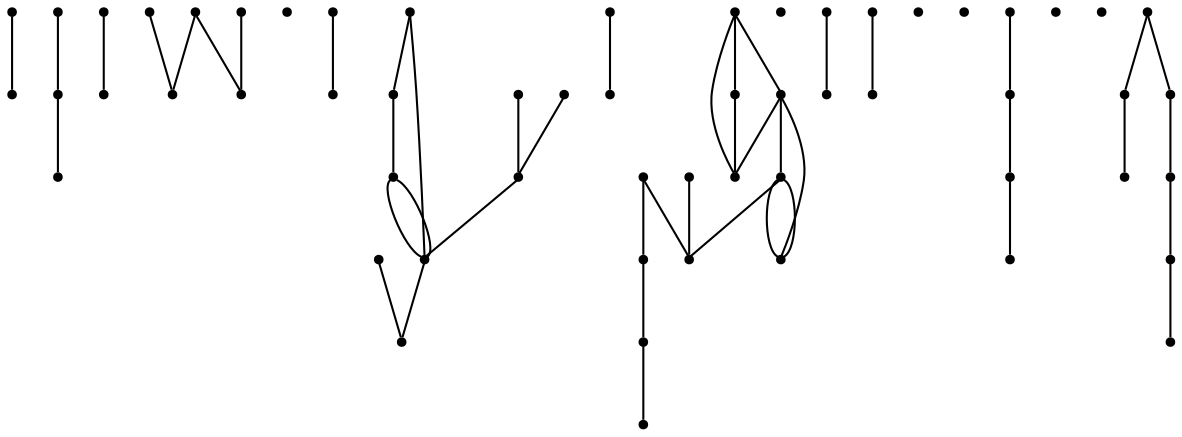 graph {
  node [shape=point,comment="{\"directed\":false,\"doi\":\"10.1007/978-3-030-92931-2_11\",\"figure\":\"13 (6)\"}"]

  v0 [pos="667.8292811431829,273.92524740973477"]
  v1 [pos="667.8292811431829,292.6072637719153"]
  v2 [pos="667.8292811431829,329.9627439589143"]
  v3 [pos="667.8292811431829,348.64046815550415"]
  v4 [pos="667.8292811431829,367.3181605582748"]
  v5 [pos="639.8121289228601,318.28595516030737"]
  v6 [pos="639.8121289228601,364.9805676930644"]
  v7 [pos="635.142863205512,395.33493761607485"]
  v8 [pos="625.8038866518916,299.6083581389943"]
  v9 [pos="616.4649100982713,327.6252146813422"]
  v10 [pos="616.4649100982713,364.98072666216035"]
  v11 [pos="602.4561591199613,395.33493761607485"]
  v12 [pos="574.4373536007784,343.9690499926573"]
  v13 [pos="555.7614353229042,273.92540637883076"]
  v14 [pos="560.4309235997143,357.9796958827198"]
  v15 [pos="555.7614353229042,292.60313057542055"]
  v16 [pos="541.7506495152277,343.9690499926573"]
  v17 [pos="509.0662823040275,273.92543817264993"]
  v18 [pos="513.7317963047315,357.9796958827198"]
  v19 [pos="509.0662823040275,292.60316236923984"]
  v20 [pos="499.7254298920851,343.9690499926573"]
  v21 [pos="499.72334737140557,385.99585296104556"]
  v22 [pos="499.72334737140557,414.0127174518483"]
  v23 [pos="467.0369135366301,442.0293196436427"]
  v24 [pos="462.3694918833952,343.9690499926573"]
  v25 [pos="457.6998128413319,381.32445069510834"]
  v26 [pos="457.6998128413319,409.34107673226714"]
  v27 [pos="434.3502412452883,418.67997062438127"]
  v28 [pos="453.0281943525289,285.5979348056661"]
  v29 [pos="453.0281943525289,322.95347858030345"]
  v30 [pos="434.3502412452883,357.9794415321663"]
  v31 [pos="439.01992028735157,442.0293196436427"]
  v32 [pos="434.3483335927574,343.9690499926573"]
  v33 [pos="396.9942714423895,273.92540637883076"]
  v34 [pos="401.6639822786616,357.9794415321663"]
  v35 [pos="406.33348645257615,385.99588475486473"]
  v36 [pos="396.9942714423895,292.60313057542055"]
  v37 [pos="382.9836763999662,343.9690499926573"]
  v38 [pos="345.6277701854851,343.9690499926573"]
  v39 [pos="350.29935688007924,273.92540637883076"]
  v40 [pos="350.29935688007924,292.60300340014385"]
  v41 [pos="336.2868859793339,357.9794415321663"]
  v42 [pos="312.9415112188583,343.9690499926573"]
  v43 [pos="294.26130072278954,229.56886361857198"]
  v44 [pos="298.93094797064384,395.33493761607485"]
  v45 [pos="294.26126892858065,266.9242802179325"]
  v46 [pos="294.26126892858065,285.59790301184694"]
  v47 [pos="289.59200321123245,304.28006244621383"]
  v48 [pos="275.58328402713124,266.92014702143786"]
  v49 [pos="266.2445379815251,248.2465560213427"]
  v50 [pos="266.24450618731623,322.9574528077022"]
  v51 [pos="256.90530707423403,395.33493761607485"]
  v52 [pos="238.22732217278462,273.92527920355394"]
  v53 [pos="238.22732217278462,385.9957893734072"]
  v54 [pos="238.22732217278462,301.941897292258"]
  v55 [pos="238.22732217278462,329.95845179332366"]
  v56 [pos="238.22732217278462,348.6363985466478"]
  v57 [pos="238.22732217278462,367.3182241459132"]

  v57 -- v53 [id="-4",pos="238.22732217278462,367.3182241459132 238.22732217278462,385.9957893734072 238.22732217278462,385.9957893734072 238.22732217278462,385.9957893734072"]
  v56 -- v57 [id="-6",pos="238.22732217278462,348.6363985466478 238.22732217278462,367.3182241459132 238.22732217278462,367.3182241459132 238.22732217278462,367.3182241459132"]
  v55 -- v56 [id="-8",pos="238.22732217278462,329.95845179332366 238.22732217278462,348.6363985466478 238.22732217278462,348.6363985466478 238.22732217278462,348.6363985466478"]
  v53 -- v51 [id="-17",pos="238.22732217278462,385.9957893734072 256.90530707423403,395.33493761607485 256.90530707423403,395.33493761607485 256.90530707423403,395.33493761607485"]
  v49 -- v48 [id="-26",pos="266.2445379815251,248.2465560213427 275.58328402713124,266.92014702143786 275.58328402713124,266.92014702143786 275.58328402713124,266.92014702143786"]
  v0 -- v1 [id="-30",pos="667.8292811431829,273.92524740973477 667.8292811431829,292.6072637719153 667.8292811431829,292.6072637719153 667.8292811431829,292.6072637719153"]
  v48 -- v45 [id="-35",pos="275.58328402713124,266.92014702143786 294.26126892858065,266.9242802179325 294.26126892858065,266.9242802179325 294.26126892858065,266.9242802179325"]
  v2 -- v3 [id="-37",pos="667.8292811431829,329.9627439589143 667.8292811431829,348.64046815550415 667.8292811431829,348.64046815550415 667.8292811431829,348.64046815550415"]
  v45 -- v46 [id="-44",pos="294.26126892858065,266.9242802179325 294.26126892858065,285.59790301184694 294.26126892858065,285.59790301184694 294.26126892858065,285.59790301184694"]
  v3 -- v4 [id="-48",pos="667.8292811431829,348.64046815550415 667.8292811431829,367.3181605582748 667.8292811431829,367.3181605582748 667.8292811431829,367.3181605582748"]
  v5 -- v8 [id="-54",pos="639.8121289228601,318.28595516030737 635.142863205512,304.2778368788705 635.142863205512,304.2778368788705 635.142863205512,304.2778368788705 625.8038866518916,299.6083581389943 625.8038866518916,299.6083581389943 625.8038866518916,299.6083581389943"]
  v39 -- v40 [id="-66",pos="350.29935688007924,273.92540637883076 350.29935688007924,292.60300340014385 350.29935688007924,292.60300340014385 350.29935688007924,292.60300340014385"]
  v37 -- v38 [id="-71",pos="382.9836763999662,343.9690499926573 368.9754182318933,339.2996189435098 368.9754182318933,339.2996189435098 368.9754182318933,339.2996189435098 345.6277701854851,343.9690499926573 345.6277701854851,343.9690499926573 345.6277701854851,343.9690499926573"]
  v33 -- v36 [id="-79",pos="396.9942714423895,273.92540637883076 396.9942714423895,292.60313057542055 396.9942714423895,292.60313057542055 396.9942714423895,292.60313057542055"]
  v27 -- v26 [id="-110",pos="434.3502412452883,418.67997062438127 457.6998128413319,409.34107673226714 457.6998128413319,409.34107673226714 457.6998128413319,409.34107673226714"]
  v26 -- v30 [id="-114",pos="457.6998128413319,409.34107673226714 443.691554673259,404.6718443944896 443.691554673259,404.6718443944896 443.691554673259,404.6718443944896 434.3502412452883,357.9794415321663 434.3502412452883,357.9794415321663 434.3502412452883,357.9794415321663"]
  v29 -- v24 [id="-117",pos="453.0281943525289,322.95347858030345 462.3694918833952,343.9690499926573 462.3694918833952,343.9690499926573 462.3694918833952,343.9690499926573"]
  v13 -- v15 [id="-142",pos="555.7614353229042,273.92540637883076 555.7614353229042,292.60313057542055 555.7614353229042,292.60313057542055 555.7614353229042,292.60313057542055"]
  v17 -- v19 [id="-159",pos="509.0662823040275,273.92543817264993 509.0662823040275,292.60316236923984 509.0662823040275,292.60316236923984 509.0662823040275,292.60316236923984"]
  v55 -- v54 [id="-10",pos="238.22732217278462,329.95845179332366 238.22732217278462,301.941897292258 238.22732217278462,301.941897292258 238.22732217278462,301.941897292258"]
  v54 -- v52 [id="-13",pos="238.22732217278462,301.941897292258 238.22732217278462,273.92527920355394 238.22732217278462,273.92527920355394 238.22732217278462,273.92527920355394"]
  v42 -- v41 [id="-56",pos="312.9415112188583,343.9690499926573 336.2868859793339,357.9794415321663 336.2868859793339,357.9794415321663 336.2868859793339,357.9794415321663"]
  v38 -- v42 [id="-60",pos="345.6277701854851,343.9690499926573 312.9415112188583,343.9690499926573 312.9415112188583,343.9690499926573 312.9415112188583,343.9690499926573"]
  v6 -- v7 [id="-63",pos="639.8121289228601,364.9805676930644 635.142863205512,395.33493761607485 635.142863205512,395.33493761607485 635.142863205512,395.33493761607485"]
  v6 -- v10 [id="-74",pos="639.8121289228601,364.9805676930644 616.4649100982713,364.98072666216035 616.4649100982713,364.98072666216035 616.4649100982713,364.98072666216035"]
  v37 -- v34 [id="-77",pos="382.9836763999662,343.9690499926573 401.6639822786616,357.9794415321663 401.6639822786616,357.9794415321663 401.6639822786616,357.9794415321663"]
  v35 -- v34 [id="-91",pos="406.33348645257615,385.99588475486473 401.6639822786616,357.9794415321663 401.6639822786616,357.9794415321663 401.6639822786616,357.9794415321663"]
  v11 -- v7 [id="-95",pos="602.4561591199613,395.33493761607485 635.142863205512,395.33493761607485 635.142863205512,395.33493761607485 635.142863205512,395.33493761607485"]
  v30 -- v34 [id="-101",pos="434.3502412452883,357.9794415321663 401.6639822786616,357.9794415321663 401.6639822786616,357.9794415321663 401.6639822786616,357.9794415321663"]
  v31 -- v23 [id="-108",pos="439.01992028735157,442.0293196436427 467.0369135366301,442.0293196436427 467.0369135366301,442.0293196436427 467.0369135366301,442.0293196436427"]
  v27 -- v23 [id="-109",pos="434.3502412452883,418.67997062438127 453.02633439131125,423.35363819993574 453.02633439131125,423.35363819993574 453.02633439131125,423.35363819993574 467.0369135366301,442.0293196436427 467.0369135366301,442.0293196436427 467.0369135366301,442.0293196436427"]
  v30 -- v25 [id="-111",pos="434.3502412452883,357.9794415321663 457.6998128413319,381.32445069510834 457.6998128413319,381.32445069510834 457.6998128413319,381.32445069510834"]
  v30 -- v25 [id="-112",pos="434.3502412452883,357.9794415321663 448.3589127380763,362.64887258131375 448.3589127380763,362.64887258131375 448.3589127380763,362.64887258131375 457.6998128413319,381.32445069510834 457.6998128413319,381.32445069510834 457.6998128413319,381.32445069510834"]
  v32 -- v24 [id="-115",pos="434.3483335927574,343.9690499926573 462.3694918833952,343.9690499926573 462.3694918833952,343.9690499926573 462.3694918833952,343.9690499926573"]
  v27 -- v31 [id="-125",pos="434.3502412452883,418.67997062438127 439.01992028735157,442.0293196436427 439.01992028735157,442.0293196436427 439.01992028735157,442.0293196436427"]
  v26 -- v23 [id="-126",pos="457.6998128413319,409.34107673226714 467.0369135366301,442.0293196436427 467.0369135366301,442.0293196436427 467.0369135366301,442.0293196436427"]
  v26 -- v25 [id="-134",pos="457.6998128413319,409.34107673226714 457.6998128413319,381.32445069510834 457.6998128413319,381.32445069510834 457.6998128413319,381.32445069510834"]
  v14 -- v16 [id="-146",pos="560.4309235997143,357.9796958827198 541.7506495152277,343.9690499926573 541.7506495152277,343.9690499926573 541.7506495152277,343.9690499926573"]
  v22 -- v21 [id="-151",pos="499.72334737140557,414.0127174518483 499.72334737140557,385.99585296104556 499.72334737140557,385.99585296104556 499.72334737140557,385.99585296104556"]
  v16 -- v20 [id="-155",pos="541.7506495152277,343.9690499926573 527.7424072442592,339.2996189435098 527.7424072442592,339.2996189435098 527.7424072442592,339.2996189435098 499.7254298920851,343.9690499926573 499.7254298920851,343.9690499926573 499.7254298920851,343.9690499926573"]
  v20 -- v16 [id="-156",pos="499.7254298920851,343.9690499926573 509.064390548601,348.63848104180477 509.064390548601,348.63848104180477 509.064390548601,348.63848104180477 541.7506495152277,343.9690499926573 541.7506495152277,343.9690499926573 541.7506495152277,343.9690499926573"]
  v18 -- v20 [id="-162",pos="513.7317963047315,357.9796958827198 499.7254298920851,343.9690499926573 499.7254298920851,343.9690499926573 499.7254298920851,343.9690499926573"]
  v18 -- v14 [id="-163",pos="513.7317963047315,357.9796958827198 523.0707569612474,362.6491269318673 523.0707569612474,362.6491269318673 523.0707569612474,362.6491269318673 560.4309235997143,357.9796958827198 560.4309235997143,357.9796958827198 560.4309235997143,357.9796958827198"]
  v12 -- v10 [id="-213",pos="574.4373536007784,343.9690499926573 616.4649100982713,364.98072666216035 616.4649100982713,364.98072666216035 616.4649100982713,364.98072666216035"]
  v24 -- v20 [id="-225",pos="462.3694918833952,343.9690499926573 499.7254298920851,343.9690499926573 499.7254298920851,343.9690499926573 499.7254298920851,343.9690499926573"]
  v20 -- v21 [id="-231",pos="499.7254298920851,343.9690499926573 499.72334737140557,385.99585296104556 499.72334737140557,385.99585296104556 499.72334737140557,385.99585296104556"]
}